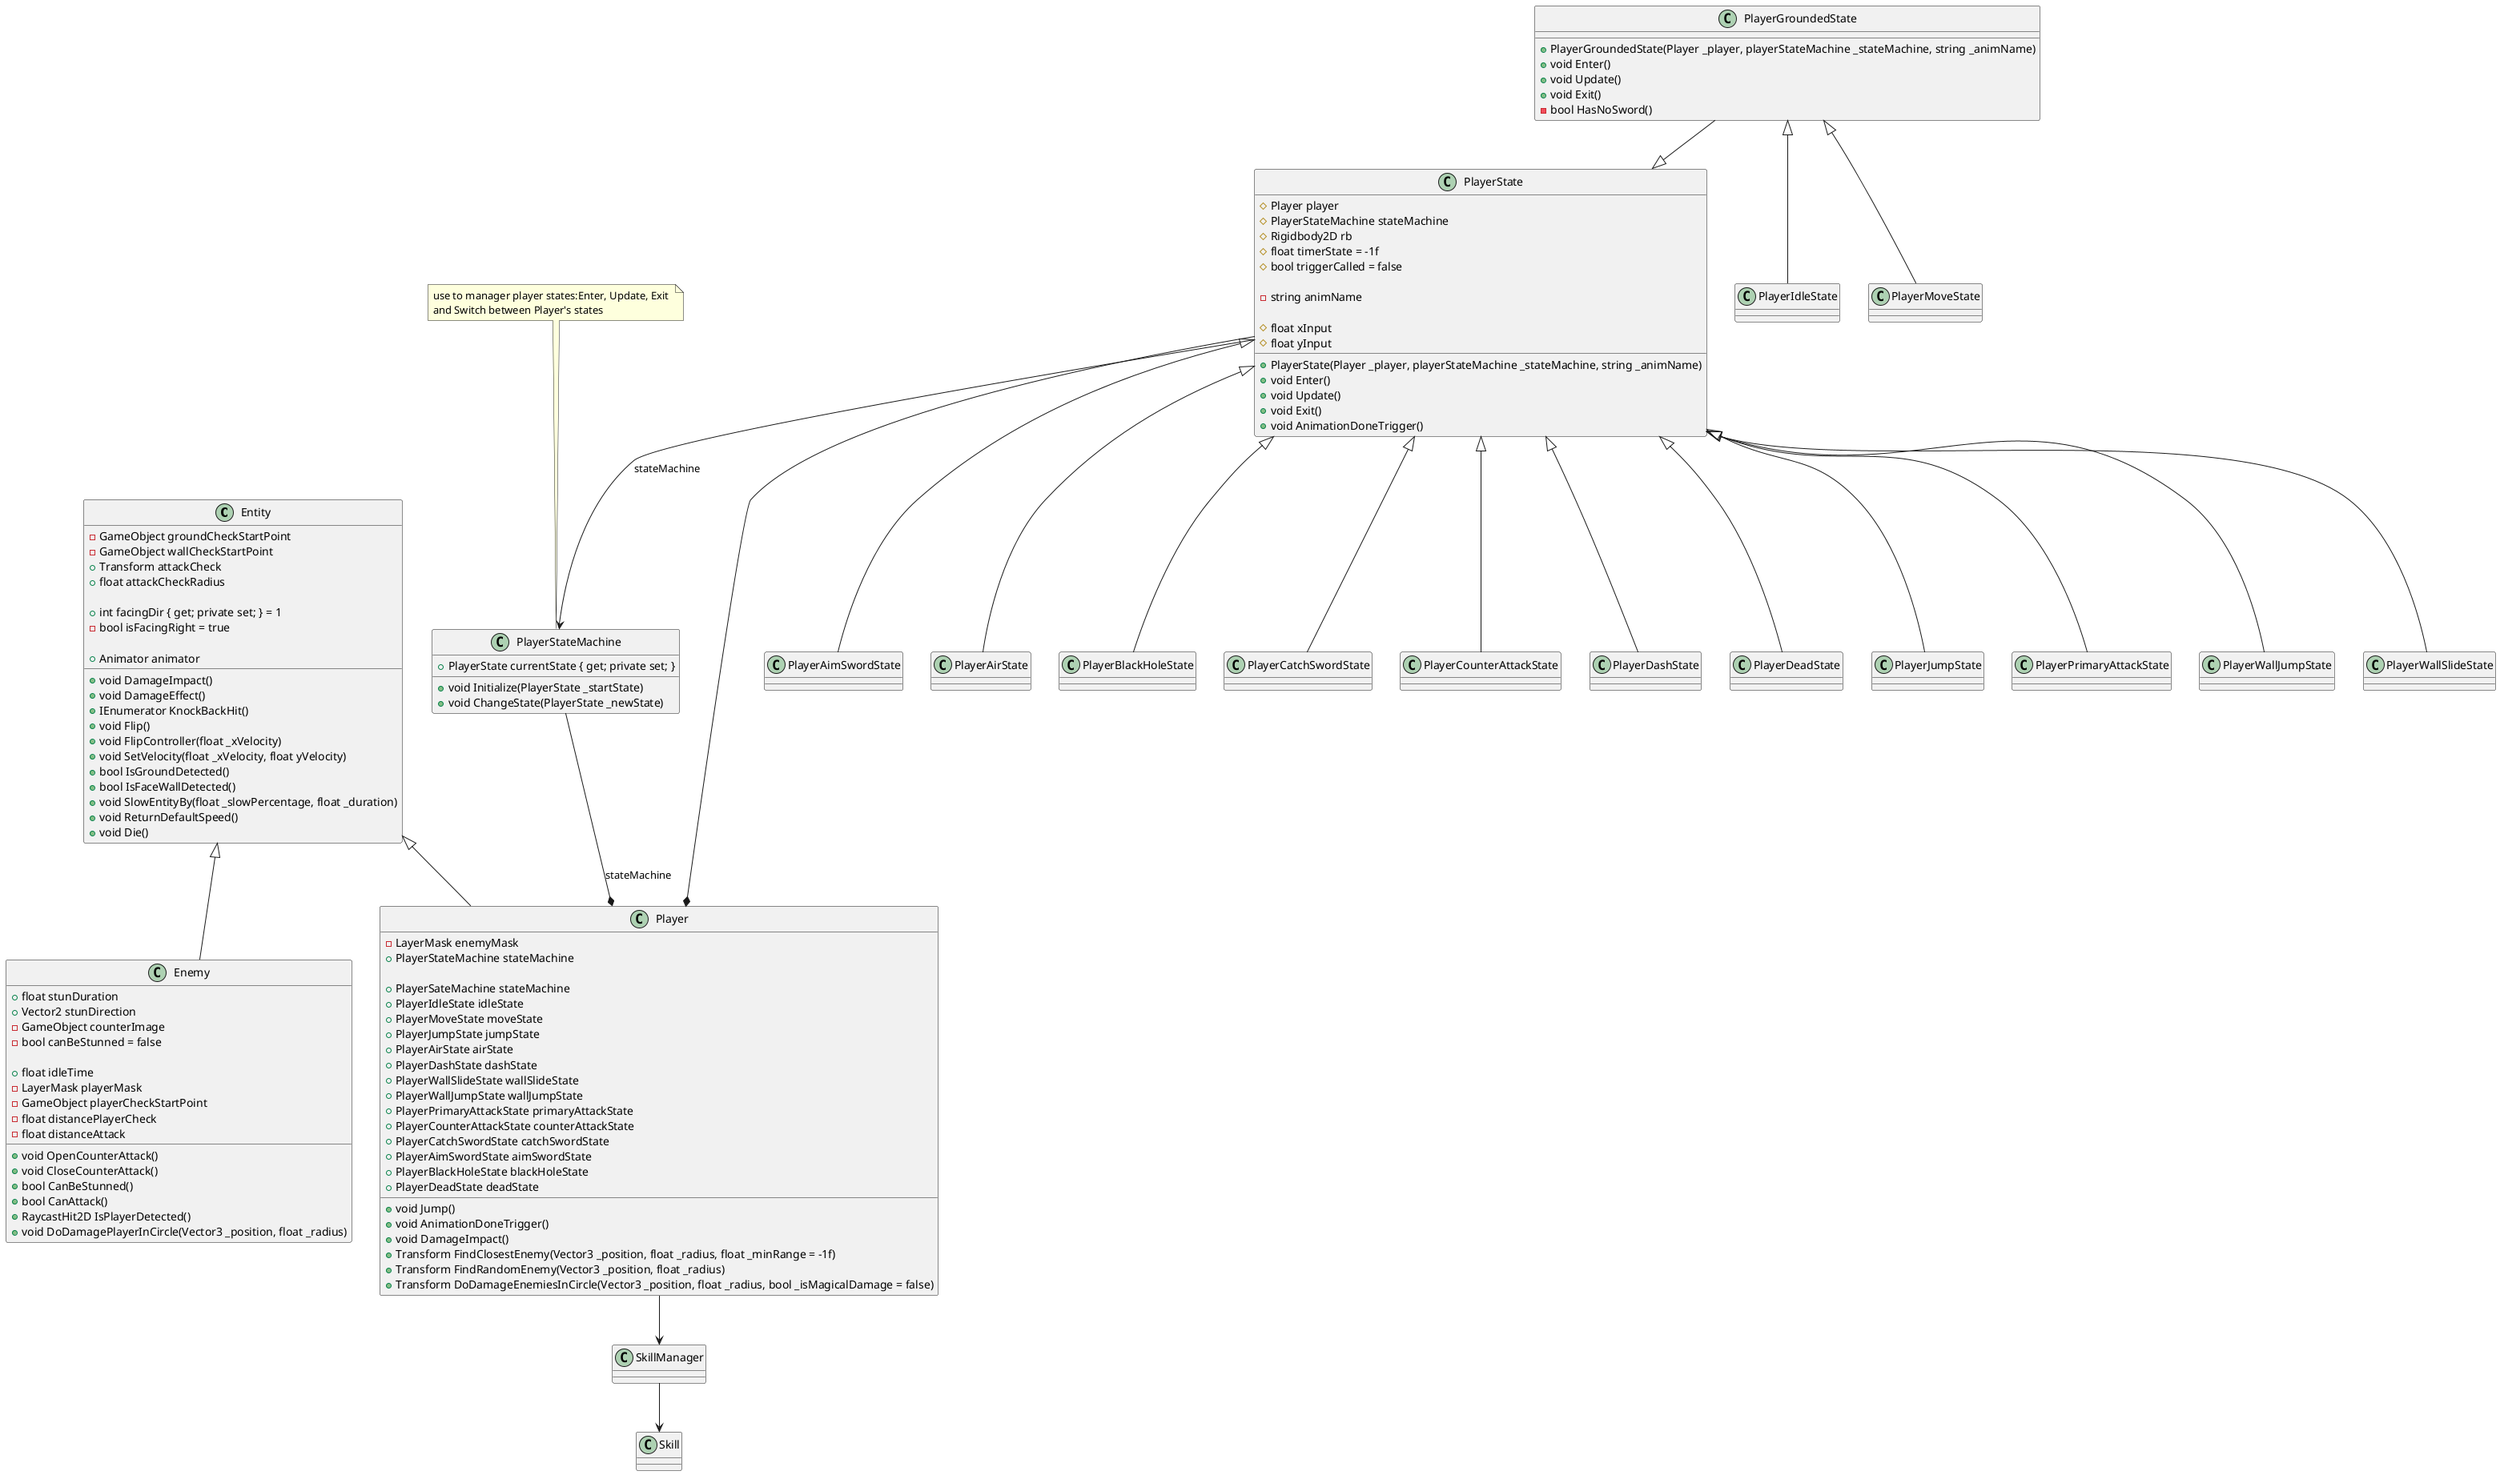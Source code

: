 @startuml
class Entity {
    -GameObject groundCheckStartPoint
    -GameObject wallCheckStartPoint
    +Transform attackCheck
    +float attackCheckRadius

    +int facingDir { get; private set; } = 1
    -bool isFacingRight = true

    +Animator animator
    +void DamageImpact()
    +void DamageEffect()
    +IEnumerator KnockBackHit()
    +void Flip()
    +void FlipController(float _xVelocity)
    +void SetVelocity(float _xVelocity, float yVelocity)
    +bool IsGroundDetected()
    +bool IsFaceWallDetected()
    +void SlowEntityBy(float _slowPercentage, float _duration)
    +void ReturnDefaultSpeed()
    +void Die()
}

class Player extends Entity {
    -LayerMask enemyMask
    +PlayerStateMachine stateMachine

    +PlayerSateMachine stateMachine
    +PlayerIdleState idleState
    +PlayerMoveState moveState
    +PlayerJumpState jumpState
    +PlayerAirState airState
    +PlayerDashState dashState
    +PlayerWallSlideState wallSlideState
    +PlayerWallJumpState wallJumpState
    +PlayerPrimaryAttackState primaryAttackState
    +PlayerCounterAttackState counterAttackState
    +PlayerCatchSwordState catchSwordState
    +PlayerAimSwordState aimSwordState
    +PlayerBlackHoleState blackHoleState
    +PlayerDeadState deadState

    +void Jump()
    +void AnimationDoneTrigger()
    +void DamageImpact()
    +Transform FindClosestEnemy(Vector3 _position, float _radius, float _minRange = -1f)
    +Transform FindRandomEnemy(Vector3 _position, float _radius)
    +Transform DoDamageEnemiesInCircle(Vector3 _position, float _radius, bool _isMagicalDamage = false)
}

class PlayerState {
    #Player player
    #PlayerStateMachine stateMachine
    #Rigidbody2D rb
    #float timerState = -1f
    #bool triggerCalled = false

    -string animName

    #float xInput
    #float yInput

    +PlayerState(Player _player, playerStateMachine _stateMachine, string _animName)
    +void Enter()
    +void Update()
    +void Exit()
    +void AnimationDoneTrigger()
}

class PlayerStateMachine {
    +PlayerState currentState { get; private set; }

    +void Initialize(PlayerState _startState)
    +void ChangeState(PlayerState _newState)
}


class PlayerGroundedState {
    +PlayerGroundedState(Player _player, playerStateMachine _stateMachine, string _animName)
    +void Enter()
    +void Update()
    +void Exit()
    -bool HasNoSword()
}

'Player states
class PlayerIdleState extends PlayerGroundedState {}
class PlayerMoveState extends PlayerGroundedState {}
class PlayerAimSwordState extends PlayerState {}
class PlayerAirState extends PlayerState {}
class PlayerBlackHoleState extends PlayerState {}
class PlayerCatchSwordState extends PlayerState {}
class PlayerCounterAttackState extends PlayerState {}
class PlayerDashState extends PlayerState {}
class PlayerDeadState extends PlayerState {}
class PlayerJumpState extends PlayerState {}
class PlayerPrimaryAttackState extends PlayerState {}
class PlayerWallJumpState extends PlayerState {}
class PlayerWallSlideState extends PlayerState {}

class Enemy extends Entity {
    +float stunDuration
    +Vector2 stunDirection
    -GameObject counterImage
    -bool canBeStunned = false

    +float idleTime
    -LayerMask playerMask
    -GameObject playerCheckStartPoint
    -float distancePlayerCheck
    -float distanceAttack

    +void OpenCounterAttack()
    +void CloseCounterAttack()
    +bool CanBeStunned()
    +bool CanAttack()
    +RaycastHit2D IsPlayerDetected()
    +void DoDamagePlayerInCircle(Vector3 _position, float _radius)
}

note top of PlayerStateMachine:use to manager player states:Enter, Update, Exit \nand Switch between Player's states

' Relations ship
PlayerState --> PlayerStateMachine : stateMachine
PlayerStateMachine --* Player:stateMachine
PlayerGroundedState --|> PlayerState

PlayerState --* Player
Player --> SkillManager
SkillManager --> Skill
@enduml